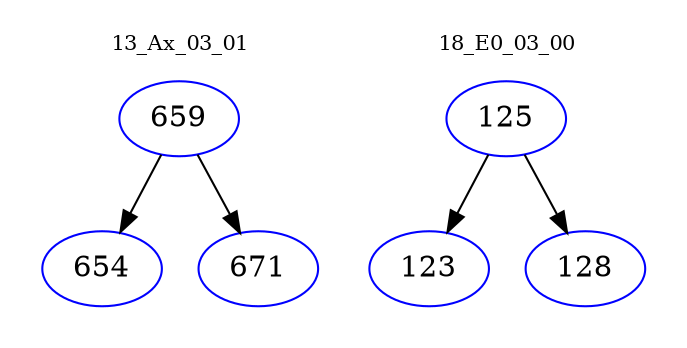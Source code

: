digraph{
subgraph cluster_0 {
color = white
label = "13_Ax_03_01";
fontsize=10;
T0_659 [label="659", color="blue"]
T0_659 -> T0_654 [color="black"]
T0_654 [label="654", color="blue"]
T0_659 -> T0_671 [color="black"]
T0_671 [label="671", color="blue"]
}
subgraph cluster_1 {
color = white
label = "18_E0_03_00";
fontsize=10;
T1_125 [label="125", color="blue"]
T1_125 -> T1_123 [color="black"]
T1_123 [label="123", color="blue"]
T1_125 -> T1_128 [color="black"]
T1_128 [label="128", color="blue"]
}
}
